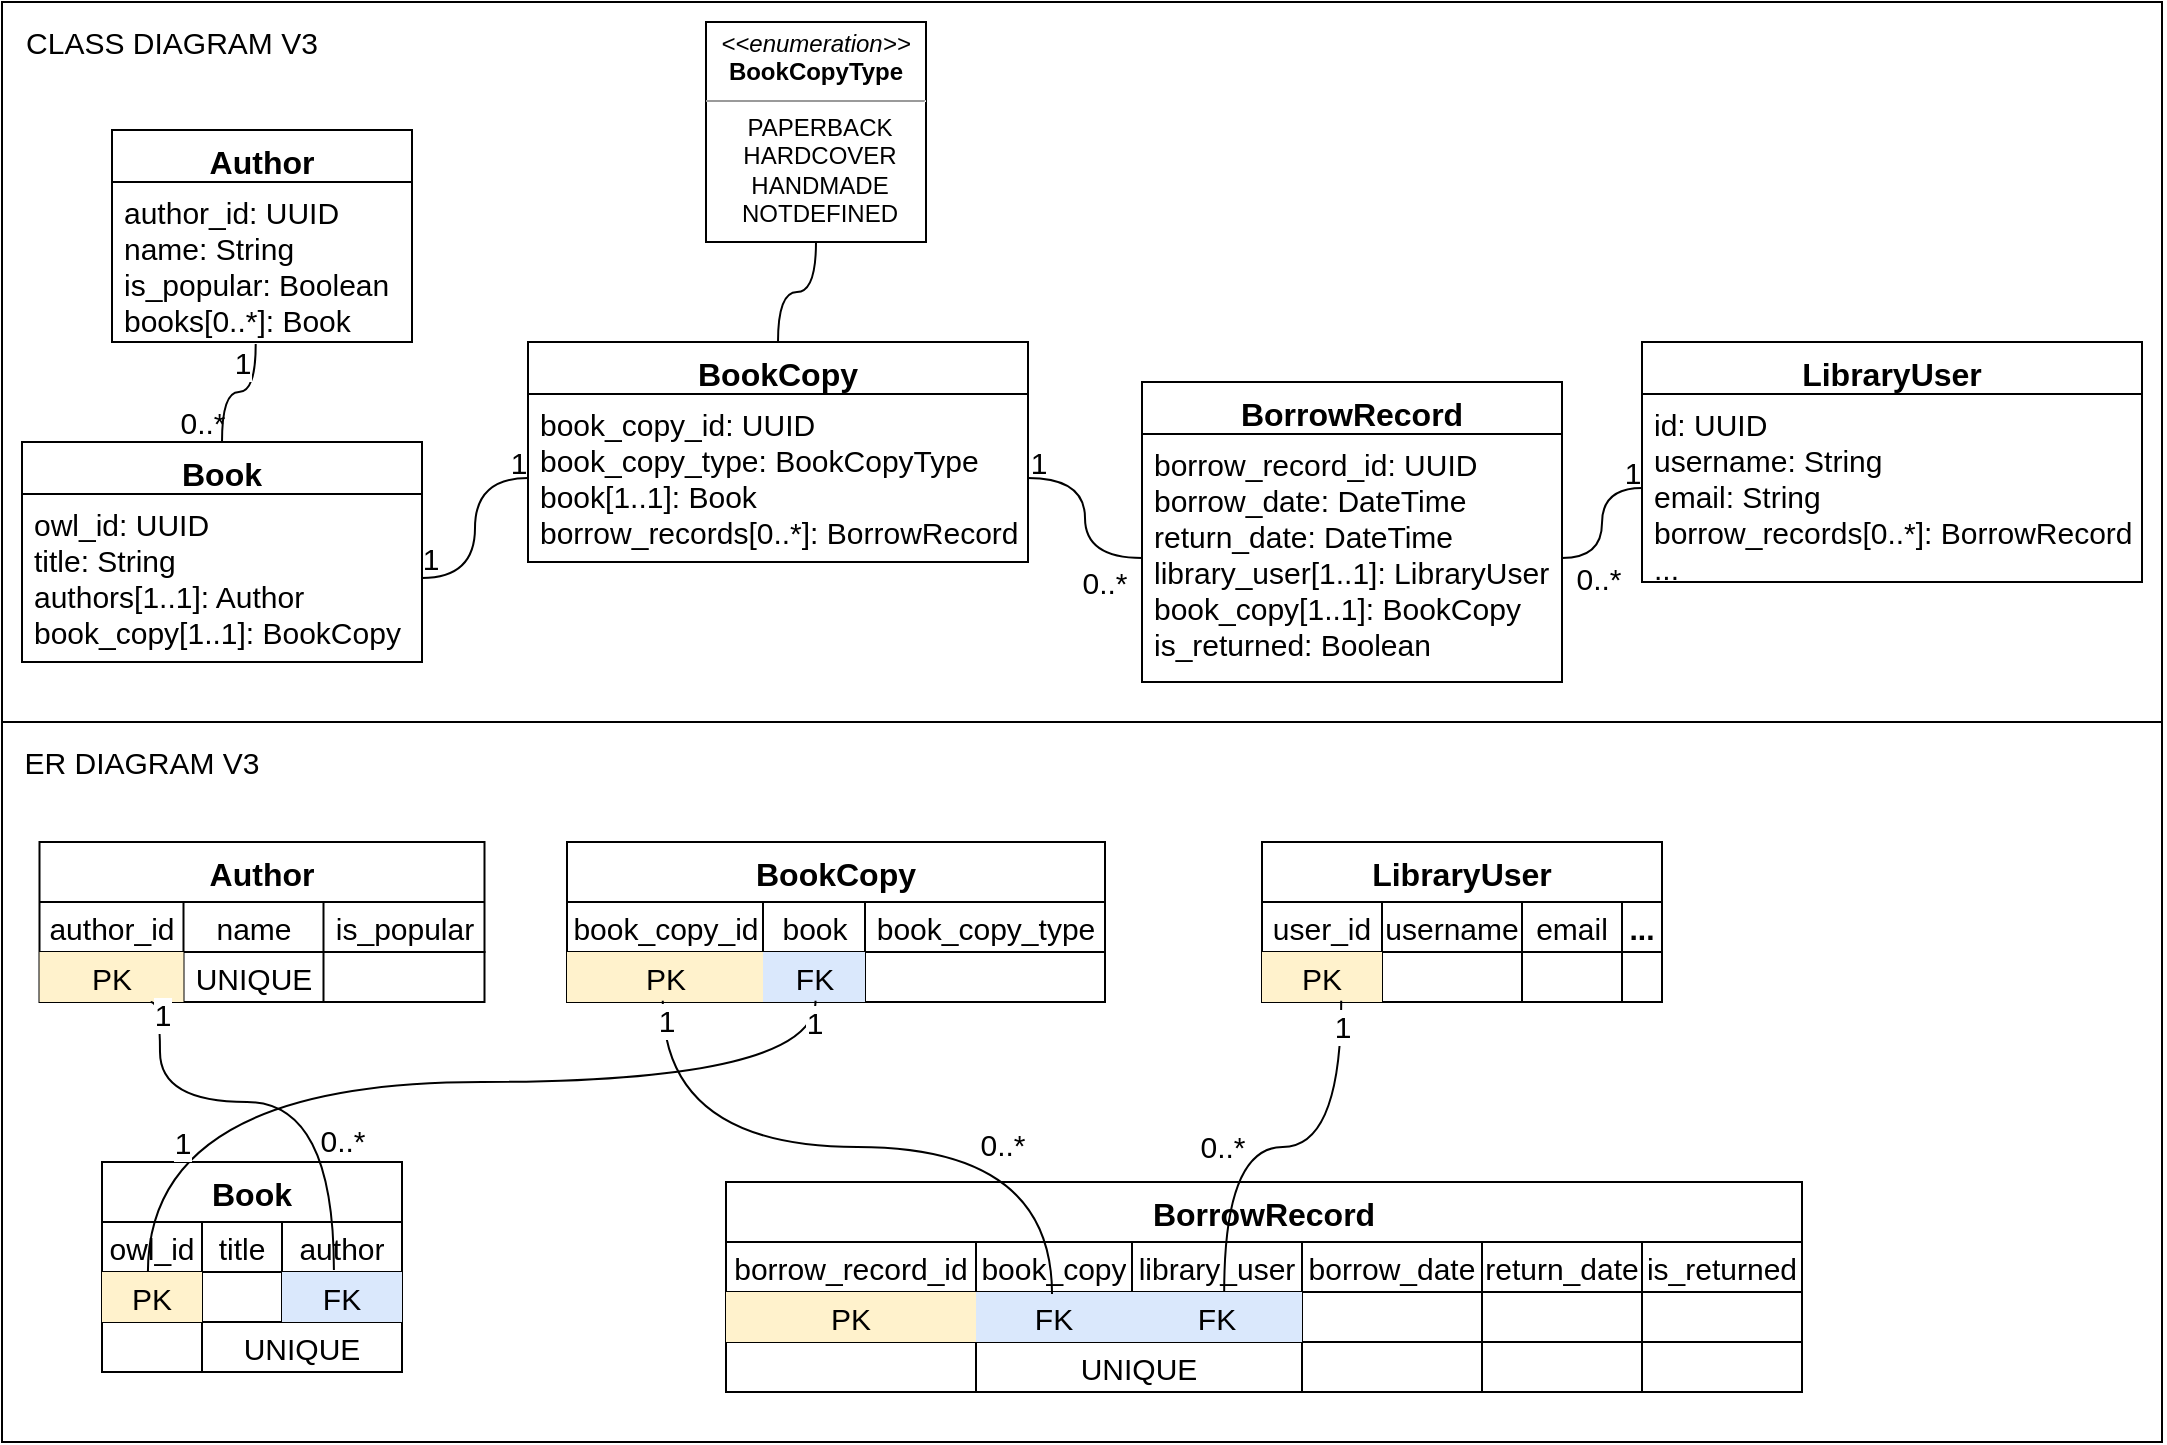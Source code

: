 <mxfile version="20.8.5" type="device"><diagram id="zBIR7R4qxC9TFQk_XNGo" name="Page-1"><mxGraphModel dx="880" dy="544" grid="1" gridSize="10" guides="1" tooltips="1" connect="1" arrows="1" fold="1" page="1" pageScale="1" pageWidth="827" pageHeight="1169" background="none" math="0" shadow="0"><root><mxCell id="0"/><mxCell id="1" parent="0"/><mxCell id="doiPU5CwBhZXD-44V-gz-80" value="" style="rounded=0;whiteSpace=wrap;html=1;fontSize=15;fillColor=default;" parent="1" vertex="1"><mxGeometry width="1080" height="720" as="geometry"/></mxCell><mxCell id="doiPU5CwBhZXD-44V-gz-1" value="Book" style="swimlane;fontStyle=1;align=center;verticalAlign=top;childLayout=stackLayout;horizontal=1;startSize=26;horizontalStack=0;resizeParent=1;resizeParentMax=0;resizeLast=0;collapsible=1;marginBottom=0;fontSize=16;" parent="1" vertex="1"><mxGeometry x="10" y="220" width="200" height="110" as="geometry"/></mxCell><mxCell id="doiPU5CwBhZXD-44V-gz-2" value="owl_id: UUID&#10;title: String&#10;authors[1..1]: Author&#10;book_copy[1..1]: BookCopy" style="text;strokeColor=none;fillColor=none;align=left;verticalAlign=top;spacingLeft=4;spacingRight=4;overflow=hidden;rotatable=0;points=[[0,0.5],[1,0.5]];portConstraint=eastwest;fontSize=15;" parent="doiPU5CwBhZXD-44V-gz-1" vertex="1"><mxGeometry y="26" width="200" height="84" as="geometry"/></mxCell><mxCell id="doiPU5CwBhZXD-44V-gz-10" value="&lt;p style=&quot;margin: 4px 0px 0px;&quot;&gt;&lt;i&gt;&amp;lt;&amp;lt;enumeration&amp;gt;&amp;gt;&lt;/i&gt;&lt;br&gt;&lt;b&gt;BookCopyType&lt;/b&gt;&lt;/p&gt;&lt;hr size=&quot;1&quot;&gt;&lt;p style=&quot;margin:0px;margin-left:4px;&quot;&gt;PAPERBACK&lt;/p&gt;&lt;p style=&quot;margin:0px;margin-left:4px;&quot;&gt;HARDCOVER&lt;/p&gt;&lt;p style=&quot;margin:0px;margin-left:4px;&quot;&gt;HANDMADE&lt;/p&gt;&lt;p style=&quot;margin:0px;margin-left:4px;&quot;&gt;NOTDEFINED&lt;/p&gt;" style="verticalAlign=top;align=center;overflow=fill;fontSize=12;fontFamily=Helvetica;html=1;" parent="1" vertex="1"><mxGeometry x="352" y="10" width="110" height="110" as="geometry"/></mxCell><mxCell id="doiPU5CwBhZXD-44V-gz-15" value="BookCopy" style="swimlane;fontStyle=1;align=center;verticalAlign=top;childLayout=stackLayout;horizontal=1;startSize=26;horizontalStack=0;resizeParent=1;resizeParentMax=0;resizeLast=0;collapsible=1;marginBottom=0;fontSize=16;" parent="1" vertex="1"><mxGeometry x="263" y="170" width="250" height="110" as="geometry"/></mxCell><mxCell id="doiPU5CwBhZXD-44V-gz-16" value="book_copy_id: UUID&#10;book_copy_type: BookCopyType&#10;book[1..1]: Book&#10;borrow_records[0..*]: BorrowRecord" style="text;strokeColor=none;fillColor=none;align=left;verticalAlign=top;spacingLeft=4;spacingRight=4;overflow=hidden;rotatable=0;points=[[0,0.5],[1,0.5]];portConstraint=eastwest;fontSize=15;" parent="doiPU5CwBhZXD-44V-gz-15" vertex="1"><mxGeometry y="26" width="250" height="84" as="geometry"/></mxCell><mxCell id="doiPU5CwBhZXD-44V-gz-19" value="LibraryUser" style="swimlane;fontStyle=1;align=center;verticalAlign=top;childLayout=stackLayout;horizontal=1;startSize=26;horizontalStack=0;resizeParent=1;resizeParentMax=0;resizeLast=0;collapsible=1;marginBottom=0;fontSize=16;" parent="1" vertex="1"><mxGeometry x="820" y="170" width="250" height="120" as="geometry"/></mxCell><mxCell id="doiPU5CwBhZXD-44V-gz-20" value="id: UUID&#10;username: String&#10;email: String&#10;borrow_records[0..*]: BorrowRecord&#10;..." style="text;strokeColor=none;fillColor=none;align=left;verticalAlign=top;spacingLeft=4;spacingRight=4;overflow=hidden;rotatable=0;points=[[0,0.5],[1,0.5]];portConstraint=eastwest;fontSize=15;" parent="doiPU5CwBhZXD-44V-gz-19" vertex="1"><mxGeometry y="26" width="250" height="94" as="geometry"/></mxCell><mxCell id="doiPU5CwBhZXD-44V-gz-23" value="" style="endArrow=none;html=1;rounded=0;fontSize=12;startSize=8;endSize=8;curved=1;entryX=1;entryY=0.5;entryDx=0;entryDy=0;edgeStyle=orthogonalEdgeStyle;" parent="1" source="doiPU5CwBhZXD-44V-gz-16" target="doiPU5CwBhZXD-44V-gz-2" edge="1"><mxGeometry width="50" height="50" relative="1" as="geometry"><mxPoint x="260" y="238" as="sourcePoint"/><mxPoint x="450" y="220" as="targetPoint"/></mxGeometry></mxCell><mxCell id="YhC24HIW370PCXk05Xtl-50" value="1" style="edgeLabel;html=1;align=center;verticalAlign=middle;resizable=0;points=[];fontSize=15;labelBackgroundColor=none;" parent="doiPU5CwBhZXD-44V-gz-23" vertex="1" connectable="0"><mxGeometry x="0.933" relative="1" as="geometry"><mxPoint y="-10" as="offset"/></mxGeometry></mxCell><mxCell id="YhC24HIW370PCXk05Xtl-51" value="1" style="edgeLabel;html=1;align=center;verticalAlign=middle;resizable=0;points=[];fontSize=15;labelBackgroundColor=none;" parent="doiPU5CwBhZXD-44V-gz-23" vertex="1" connectable="0"><mxGeometry x="-0.906" relative="1" as="geometry"><mxPoint y="-8" as="offset"/></mxGeometry></mxCell><mxCell id="doiPU5CwBhZXD-44V-gz-36" value="Book" style="shape=table;startSize=30;container=1;collapsible=0;childLayout=tableLayout;fontStyle=1;align=center;fontSize=16;" parent="1" vertex="1"><mxGeometry x="50" y="580" width="150" height="105" as="geometry"/></mxCell><mxCell id="doiPU5CwBhZXD-44V-gz-37" value="" style="shape=tableRow;horizontal=0;startSize=0;swimlaneHead=0;swimlaneBody=0;top=0;left=0;bottom=0;right=0;collapsible=0;dropTarget=0;fillColor=none;points=[[0,0.5],[1,0.5]];portConstraint=eastwest;fontSize=16;" parent="doiPU5CwBhZXD-44V-gz-36" vertex="1"><mxGeometry y="30" width="150" height="25" as="geometry"/></mxCell><mxCell id="doiPU5CwBhZXD-44V-gz-38" value="owl_id" style="shape=partialRectangle;html=1;whiteSpace=wrap;connectable=0;fillColor=none;top=0;left=0;bottom=0;right=0;overflow=hidden;fontSize=15;" parent="doiPU5CwBhZXD-44V-gz-37" vertex="1"><mxGeometry width="50" height="25" as="geometry"><mxRectangle width="50" height="25" as="alternateBounds"/></mxGeometry></mxCell><mxCell id="doiPU5CwBhZXD-44V-gz-39" value="title" style="shape=partialRectangle;html=1;whiteSpace=wrap;connectable=0;fillColor=none;top=0;left=0;bottom=0;right=0;overflow=hidden;fontSize=15;" parent="doiPU5CwBhZXD-44V-gz-37" vertex="1"><mxGeometry x="50" width="40" height="25" as="geometry"><mxRectangle width="40" height="25" as="alternateBounds"/></mxGeometry></mxCell><mxCell id="doiPU5CwBhZXD-44V-gz-40" value="author" style="shape=partialRectangle;html=1;whiteSpace=wrap;connectable=0;fillColor=none;top=0;left=0;bottom=0;right=0;overflow=hidden;fontSize=15;" parent="doiPU5CwBhZXD-44V-gz-37" vertex="1"><mxGeometry x="90" width="60" height="25" as="geometry"><mxRectangle width="60" height="25" as="alternateBounds"/></mxGeometry></mxCell><mxCell id="doiPU5CwBhZXD-44V-gz-41" value="" style="shape=tableRow;horizontal=0;startSize=0;swimlaneHead=0;swimlaneBody=0;top=0;left=0;bottom=0;right=0;collapsible=0;dropTarget=0;fillColor=none;points=[[0,0.5],[1,0.5]];portConstraint=eastwest;fontSize=16;" parent="doiPU5CwBhZXD-44V-gz-36" vertex="1"><mxGeometry y="55" width="150" height="25" as="geometry"/></mxCell><mxCell id="doiPU5CwBhZXD-44V-gz-42" value="PK" style="shape=partialRectangle;html=1;whiteSpace=wrap;connectable=0;fillColor=#fff2cc;top=0;left=0;bottom=0;right=0;overflow=hidden;fontSize=15;strokeColor=#d6b656;" parent="doiPU5CwBhZXD-44V-gz-41" vertex="1"><mxGeometry width="50" height="25" as="geometry"><mxRectangle width="50" height="25" as="alternateBounds"/></mxGeometry></mxCell><mxCell id="doiPU5CwBhZXD-44V-gz-43" value="" style="shape=partialRectangle;html=1;whiteSpace=wrap;connectable=0;fillColor=none;top=0;left=0;bottom=0;right=0;overflow=hidden;fontSize=15;" parent="doiPU5CwBhZXD-44V-gz-41" vertex="1"><mxGeometry x="50" width="40" height="25" as="geometry"><mxRectangle width="40" height="25" as="alternateBounds"/></mxGeometry></mxCell><mxCell id="doiPU5CwBhZXD-44V-gz-44" value="FK" style="shape=partialRectangle;html=1;whiteSpace=wrap;connectable=0;fillColor=#dae8fc;top=0;left=0;bottom=0;right=0;overflow=hidden;fontSize=15;strokeColor=#6c8ebf;" parent="doiPU5CwBhZXD-44V-gz-41" vertex="1"><mxGeometry x="90" width="60" height="25" as="geometry"><mxRectangle width="60" height="25" as="alternateBounds"/></mxGeometry></mxCell><mxCell id="YhC24HIW370PCXk05Xtl-16" style="shape=tableRow;horizontal=0;startSize=0;swimlaneHead=0;swimlaneBody=0;top=0;left=0;bottom=0;right=0;collapsible=0;dropTarget=0;fillColor=none;points=[[0,0.5],[1,0.5]];portConstraint=eastwest;fontSize=16;" parent="doiPU5CwBhZXD-44V-gz-36" vertex="1"><mxGeometry y="80" width="150" height="25" as="geometry"/></mxCell><mxCell id="YhC24HIW370PCXk05Xtl-17" style="shape=partialRectangle;html=1;whiteSpace=wrap;connectable=0;fillColor=none;top=0;left=0;bottom=0;right=0;overflow=hidden;fontSize=15;strokeColor=default;" parent="YhC24HIW370PCXk05Xtl-16" vertex="1"><mxGeometry width="50" height="25" as="geometry"><mxRectangle width="50" height="25" as="alternateBounds"/></mxGeometry></mxCell><mxCell id="YhC24HIW370PCXk05Xtl-18" value="UNIQUE" style="shape=partialRectangle;html=1;whiteSpace=wrap;connectable=0;fillColor=none;top=0;left=0;bottom=0;right=0;overflow=hidden;fontSize=15;rowspan=1;colspan=2;" parent="YhC24HIW370PCXk05Xtl-16" vertex="1"><mxGeometry x="50" width="100" height="25" as="geometry"><mxRectangle width="40" height="25" as="alternateBounds"/></mxGeometry></mxCell><mxCell id="YhC24HIW370PCXk05Xtl-19" style="shape=partialRectangle;html=1;whiteSpace=wrap;connectable=0;fillColor=none;top=0;left=0;bottom=0;right=0;overflow=hidden;fontSize=15;strokeColor=#6c8ebf;" parent="YhC24HIW370PCXk05Xtl-16" vertex="1" visible="0"><mxGeometry x="90" width="60" height="25" as="geometry"><mxRectangle width="60" height="25" as="alternateBounds"/></mxGeometry></mxCell><mxCell id="doiPU5CwBhZXD-44V-gz-51" value="BookCopy" style="shape=table;startSize=30;container=1;collapsible=0;childLayout=tableLayout;fontStyle=1;align=center;fontSize=16;" parent="1" vertex="1"><mxGeometry x="282.5" y="420" width="269" height="80" as="geometry"/></mxCell><mxCell id="doiPU5CwBhZXD-44V-gz-52" value="" style="shape=tableRow;horizontal=0;startSize=0;swimlaneHead=0;swimlaneBody=0;top=0;left=0;bottom=0;right=0;collapsible=0;dropTarget=0;fillColor=none;points=[[0,0.5],[1,0.5]];portConstraint=eastwest;fontSize=16;" parent="doiPU5CwBhZXD-44V-gz-51" vertex="1"><mxGeometry y="30" width="269" height="25" as="geometry"/></mxCell><mxCell id="doiPU5CwBhZXD-44V-gz-53" value="book_copy_id" style="shape=partialRectangle;html=1;whiteSpace=wrap;connectable=0;fillColor=none;top=0;left=0;bottom=0;right=0;overflow=hidden;fontSize=15;" parent="doiPU5CwBhZXD-44V-gz-52" vertex="1"><mxGeometry width="98" height="25" as="geometry"><mxRectangle width="98" height="25" as="alternateBounds"/></mxGeometry></mxCell><mxCell id="doiPU5CwBhZXD-44V-gz-54" value="book" style="shape=partialRectangle;html=1;whiteSpace=wrap;connectable=0;fillColor=none;top=0;left=0;bottom=0;right=0;overflow=hidden;fontSize=15;" parent="doiPU5CwBhZXD-44V-gz-52" vertex="1"><mxGeometry x="98" width="51" height="25" as="geometry"><mxRectangle width="51" height="25" as="alternateBounds"/></mxGeometry></mxCell><mxCell id="YhC24HIW370PCXk05Xtl-21" value="book_copy_type" style="shape=partialRectangle;html=1;whiteSpace=wrap;connectable=0;fillColor=none;top=0;left=0;bottom=0;right=0;overflow=hidden;fontSize=15;" parent="doiPU5CwBhZXD-44V-gz-52" vertex="1"><mxGeometry x="149" width="120" height="25" as="geometry"><mxRectangle width="120" height="25" as="alternateBounds"/></mxGeometry></mxCell><mxCell id="doiPU5CwBhZXD-44V-gz-57" value="" style="shape=tableRow;horizontal=0;startSize=0;swimlaneHead=0;swimlaneBody=0;top=0;left=0;bottom=0;right=0;collapsible=0;dropTarget=0;fillColor=none;points=[[0,0.5],[1,0.5]];portConstraint=eastwest;fontSize=16;" parent="doiPU5CwBhZXD-44V-gz-51" vertex="1"><mxGeometry y="55" width="269" height="25" as="geometry"/></mxCell><mxCell id="doiPU5CwBhZXD-44V-gz-58" value="PK" style="shape=partialRectangle;html=1;whiteSpace=wrap;connectable=0;fillColor=#fff2cc;top=0;left=0;bottom=0;right=0;overflow=hidden;fontSize=15;strokeColor=#d6b656;" parent="doiPU5CwBhZXD-44V-gz-57" vertex="1"><mxGeometry width="98" height="25" as="geometry"><mxRectangle width="98" height="25" as="alternateBounds"/></mxGeometry></mxCell><mxCell id="doiPU5CwBhZXD-44V-gz-59" value="FK" style="shape=partialRectangle;html=1;whiteSpace=wrap;connectable=0;fillColor=#dae8fc;top=0;left=0;bottom=0;right=0;overflow=hidden;fontSize=15;strokeColor=#6c8ebf;" parent="doiPU5CwBhZXD-44V-gz-57" vertex="1"><mxGeometry x="98" width="51" height="25" as="geometry"><mxRectangle width="51" height="25" as="alternateBounds"/></mxGeometry></mxCell><mxCell id="YhC24HIW370PCXk05Xtl-22" style="shape=partialRectangle;html=1;whiteSpace=wrap;connectable=0;fillColor=none;top=0;left=0;bottom=0;right=0;overflow=hidden;fontSize=15;strokeColor=default;" parent="doiPU5CwBhZXD-44V-gz-57" vertex="1"><mxGeometry x="149" width="120" height="25" as="geometry"><mxRectangle width="120" height="25" as="alternateBounds"/></mxGeometry></mxCell><mxCell id="doiPU5CwBhZXD-44V-gz-62" value="LibraryUser" style="shape=table;startSize=30;container=1;collapsible=0;childLayout=tableLayout;fontStyle=1;align=center;fontSize=16;" parent="1" vertex="1"><mxGeometry x="630" y="420" width="200" height="80" as="geometry"/></mxCell><mxCell id="doiPU5CwBhZXD-44V-gz-63" value="" style="shape=tableRow;horizontal=0;startSize=0;swimlaneHead=0;swimlaneBody=0;top=0;left=0;bottom=0;right=0;collapsible=0;dropTarget=0;fillColor=none;points=[[0,0.5],[1,0.5]];portConstraint=eastwest;fontSize=16;" parent="doiPU5CwBhZXD-44V-gz-62" vertex="1"><mxGeometry y="30" width="200" height="25" as="geometry"/></mxCell><mxCell id="doiPU5CwBhZXD-44V-gz-64" value="user_id" style="shape=partialRectangle;html=1;whiteSpace=wrap;connectable=0;fillColor=none;top=0;left=0;bottom=0;right=0;overflow=hidden;fontSize=15;" parent="doiPU5CwBhZXD-44V-gz-63" vertex="1"><mxGeometry width="60" height="25" as="geometry"><mxRectangle width="60" height="25" as="alternateBounds"/></mxGeometry></mxCell><mxCell id="_ieGZiknoM1sbMt-6qsT-1" value="username" style="shape=partialRectangle;html=1;whiteSpace=wrap;connectable=0;fillColor=none;top=0;left=0;bottom=0;right=0;overflow=hidden;fontSize=15;" parent="doiPU5CwBhZXD-44V-gz-63" vertex="1"><mxGeometry x="60" width="70" height="25" as="geometry"><mxRectangle width="70" height="25" as="alternateBounds"/></mxGeometry></mxCell><mxCell id="doiPU5CwBhZXD-44V-gz-65" value="email" style="shape=partialRectangle;html=1;whiteSpace=wrap;connectable=0;fillColor=none;top=0;left=0;bottom=0;right=0;overflow=hidden;fontSize=15;" parent="doiPU5CwBhZXD-44V-gz-63" vertex="1"><mxGeometry x="130" width="50" height="25" as="geometry"><mxRectangle width="50" height="25" as="alternateBounds"/></mxGeometry></mxCell><mxCell id="skXj7UQCFYtq0RapSPWs-1" value="&lt;b&gt;...&lt;/b&gt;" style="shape=partialRectangle;html=1;whiteSpace=wrap;connectable=0;fillColor=none;top=0;left=0;bottom=0;right=0;overflow=hidden;fontSize=15;" parent="doiPU5CwBhZXD-44V-gz-63" vertex="1"><mxGeometry x="180" width="20" height="25" as="geometry"><mxRectangle width="20" height="25" as="alternateBounds"/></mxGeometry></mxCell><mxCell id="doiPU5CwBhZXD-44V-gz-68" value="" style="shape=tableRow;horizontal=0;startSize=0;swimlaneHead=0;swimlaneBody=0;top=0;left=0;bottom=0;right=0;collapsible=0;dropTarget=0;fillColor=none;points=[[0,0.5],[1,0.5]];portConstraint=eastwest;fontSize=16;" parent="doiPU5CwBhZXD-44V-gz-62" vertex="1"><mxGeometry y="55" width="200" height="25" as="geometry"/></mxCell><mxCell id="doiPU5CwBhZXD-44V-gz-69" value="PK" style="shape=partialRectangle;html=1;whiteSpace=wrap;connectable=0;fillColor=#fff2cc;top=0;left=0;bottom=0;right=0;overflow=hidden;fontSize=15;strokeColor=#d6b656;" parent="doiPU5CwBhZXD-44V-gz-68" vertex="1"><mxGeometry width="60" height="25" as="geometry"><mxRectangle width="60" height="25" as="alternateBounds"/></mxGeometry></mxCell><mxCell id="_ieGZiknoM1sbMt-6qsT-2" value="" style="shape=partialRectangle;html=1;whiteSpace=wrap;connectable=0;fillColor=none;top=0;left=0;bottom=0;right=0;overflow=hidden;fontSize=15;" parent="doiPU5CwBhZXD-44V-gz-68" vertex="1"><mxGeometry x="60" width="70" height="25" as="geometry"><mxRectangle width="70" height="25" as="alternateBounds"/></mxGeometry></mxCell><mxCell id="doiPU5CwBhZXD-44V-gz-70" value="" style="shape=partialRectangle;html=1;whiteSpace=wrap;connectable=0;fillColor=none;top=0;left=0;bottom=0;right=0;overflow=hidden;fontSize=15;" parent="doiPU5CwBhZXD-44V-gz-68" vertex="1"><mxGeometry x="130" width="50" height="25" as="geometry"><mxRectangle width="50" height="25" as="alternateBounds"/></mxGeometry></mxCell><mxCell id="skXj7UQCFYtq0RapSPWs-2" style="shape=partialRectangle;html=1;whiteSpace=wrap;connectable=0;fillColor=none;top=0;left=0;bottom=0;right=0;overflow=hidden;fontSize=15;" parent="doiPU5CwBhZXD-44V-gz-68" vertex="1"><mxGeometry x="180" width="20" height="25" as="geometry"><mxRectangle width="20" height="25" as="alternateBounds"/></mxGeometry></mxCell><mxCell id="doiPU5CwBhZXD-44V-gz-81" value="CLASS DIAGRAM V3" style="text;html=1;strokeColor=none;fillColor=none;align=center;verticalAlign=middle;whiteSpace=wrap;rounded=0;fontSize=15;" parent="1" vertex="1"><mxGeometry width="170" height="40" as="geometry"/></mxCell><mxCell id="doiPU5CwBhZXD-44V-gz-82" value="ER DIAGRAM V3" style="text;html=1;strokeColor=none;fillColor=none;align=center;verticalAlign=middle;whiteSpace=wrap;rounded=0;fontSize=15;" parent="1" vertex="1"><mxGeometry y="360" width="140" height="40" as="geometry"/></mxCell><mxCell id="YhC24HIW370PCXk05Xtl-1" value="Author" style="swimlane;fontStyle=1;align=center;verticalAlign=top;childLayout=stackLayout;horizontal=1;startSize=26;horizontalStack=0;resizeParent=1;resizeParentMax=0;resizeLast=0;collapsible=1;marginBottom=0;fontSize=16;" parent="1" vertex="1"><mxGeometry x="55" y="64" width="150" height="106" as="geometry"/></mxCell><mxCell id="YhC24HIW370PCXk05Xtl-2" value="author_id: UUID&#10;name: String&#10;is_popular: Boolean&#10;books[0..*]: Book" style="text;strokeColor=none;fillColor=none;align=left;verticalAlign=top;spacingLeft=4;spacingRight=4;overflow=hidden;rotatable=0;points=[[0,0.5],[1,0.5]];portConstraint=eastwest;fontSize=15;" parent="YhC24HIW370PCXk05Xtl-1" vertex="1"><mxGeometry y="26" width="150" height="80" as="geometry"/></mxCell><mxCell id="YhC24HIW370PCXk05Xtl-6" value="" style="endArrow=none;html=1;rounded=0;fontSize=15;startSize=8;endSize=8;curved=1;entryX=0.479;entryY=1.012;entryDx=0;entryDy=0;edgeStyle=orthogonalEdgeStyle;exitX=0.5;exitY=0;exitDx=0;exitDy=0;entryPerimeter=0;" parent="1" source="doiPU5CwBhZXD-44V-gz-1" target="YhC24HIW370PCXk05Xtl-2" edge="1"><mxGeometry width="50" height="50" relative="1" as="geometry"><mxPoint x="290" y="200" as="sourcePoint"/><mxPoint x="340" y="150" as="targetPoint"/></mxGeometry></mxCell><mxCell id="YhC24HIW370PCXk05Xtl-48" value="1" style="edgeLabel;html=1;align=center;verticalAlign=middle;resizable=0;points=[];fontSize=15;" parent="YhC24HIW370PCXk05Xtl-6" vertex="1" connectable="0"><mxGeometry x="0.854" relative="1" as="geometry"><mxPoint x="-7" y="4" as="offset"/></mxGeometry></mxCell><mxCell id="YhC24HIW370PCXk05Xtl-49" value="0..*" style="edgeLabel;html=1;align=center;verticalAlign=middle;resizable=0;points=[];fontSize=15;labelBackgroundColor=none;" parent="YhC24HIW370PCXk05Xtl-6" vertex="1" connectable="0"><mxGeometry x="-0.843" relative="1" as="geometry"><mxPoint x="-10" y="-5" as="offset"/></mxGeometry></mxCell><mxCell id="YhC24HIW370PCXk05Xtl-7" value="" style="endArrow=none;html=1;rounded=0;fontSize=15;startSize=8;endSize=8;curved=1;entryX=0.5;entryY=1;entryDx=0;entryDy=0;exitX=0.5;exitY=0;exitDx=0;exitDy=0;edgeStyle=orthogonalEdgeStyle;" parent="1" source="doiPU5CwBhZXD-44V-gz-15" target="doiPU5CwBhZXD-44V-gz-10" edge="1"><mxGeometry width="50" height="50" relative="1" as="geometry"><mxPoint x="540" y="150" as="sourcePoint"/><mxPoint x="590" y="100" as="targetPoint"/></mxGeometry></mxCell><mxCell id="YhC24HIW370PCXk05Xtl-9" value="Author" style="shape=table;startSize=30;container=1;collapsible=0;childLayout=tableLayout;fontStyle=1;align=center;fontSize=16;" parent="1" vertex="1"><mxGeometry x="18.75" y="420" width="222.5" height="80" as="geometry"/></mxCell><mxCell id="YhC24HIW370PCXk05Xtl-10" value="" style="shape=tableRow;horizontal=0;startSize=0;swimlaneHead=0;swimlaneBody=0;top=0;left=0;bottom=0;right=0;collapsible=0;dropTarget=0;fillColor=none;points=[[0,0.5],[1,0.5]];portConstraint=eastwest;fontSize=16;" parent="YhC24HIW370PCXk05Xtl-9" vertex="1"><mxGeometry y="30" width="222.5" height="25" as="geometry"/></mxCell><mxCell id="YhC24HIW370PCXk05Xtl-11" value="author_id" style="shape=partialRectangle;html=1;whiteSpace=wrap;connectable=0;fillColor=none;top=0;left=0;bottom=0;right=0;overflow=hidden;fontSize=15;" parent="YhC24HIW370PCXk05Xtl-10" vertex="1"><mxGeometry width="72" height="25" as="geometry"><mxRectangle width="72" height="25" as="alternateBounds"/></mxGeometry></mxCell><mxCell id="_ieGZiknoM1sbMt-6qsT-3" value="name" style="shape=partialRectangle;html=1;whiteSpace=wrap;connectable=0;fillColor=none;top=0;left=0;bottom=0;right=0;overflow=hidden;fontSize=15;" parent="YhC24HIW370PCXk05Xtl-10" vertex="1"><mxGeometry x="72" width="70" height="25" as="geometry"><mxRectangle width="70" height="25" as="alternateBounds"/></mxGeometry></mxCell><mxCell id="YhC24HIW370PCXk05Xtl-12" value="is_popular" style="shape=partialRectangle;html=1;whiteSpace=wrap;connectable=0;fillColor=none;top=0;left=0;bottom=0;right=0;overflow=hidden;fontSize=15;" parent="YhC24HIW370PCXk05Xtl-10" vertex="1"><mxGeometry x="142" width="81" height="25" as="geometry"><mxRectangle width="81" height="25" as="alternateBounds"/></mxGeometry></mxCell><mxCell id="YhC24HIW370PCXk05Xtl-13" value="" style="shape=tableRow;horizontal=0;startSize=0;swimlaneHead=0;swimlaneBody=0;top=0;left=0;bottom=0;right=0;collapsible=0;dropTarget=0;fillColor=none;points=[[0,0.5],[1,0.5]];portConstraint=eastwest;fontSize=16;" parent="YhC24HIW370PCXk05Xtl-9" vertex="1"><mxGeometry y="55" width="222.5" height="25" as="geometry"/></mxCell><mxCell id="YhC24HIW370PCXk05Xtl-14" value="PK" style="shape=partialRectangle;html=1;whiteSpace=wrap;connectable=0;fillColor=#fff2cc;top=0;left=0;bottom=0;right=0;overflow=hidden;fontSize=15;strokeColor=#d6b656;" parent="YhC24HIW370PCXk05Xtl-13" vertex="1"><mxGeometry width="72" height="25" as="geometry"><mxRectangle width="72" height="25" as="alternateBounds"/></mxGeometry></mxCell><mxCell id="_ieGZiknoM1sbMt-6qsT-4" value="UNIQUE" style="shape=partialRectangle;html=1;whiteSpace=wrap;connectable=0;fillColor=none;top=0;left=0;bottom=0;right=0;overflow=hidden;fontSize=15;" parent="YhC24HIW370PCXk05Xtl-13" vertex="1"><mxGeometry x="72" width="70" height="25" as="geometry"><mxRectangle width="70" height="25" as="alternateBounds"/></mxGeometry></mxCell><mxCell id="YhC24HIW370PCXk05Xtl-15" value="" style="shape=partialRectangle;html=1;whiteSpace=wrap;connectable=0;fillColor=none;top=0;left=0;bottom=0;right=0;overflow=hidden;fontSize=15;" parent="YhC24HIW370PCXk05Xtl-13" vertex="1"><mxGeometry x="142" width="81" height="25" as="geometry"><mxRectangle width="81" height="25" as="alternateBounds"/></mxGeometry></mxCell><mxCell id="YhC24HIW370PCXk05Xtl-25" value="BorrowRecord" style="shape=table;startSize=30;container=1;collapsible=0;childLayout=tableLayout;fontStyle=1;align=center;fontSize=16;" parent="1" vertex="1"><mxGeometry x="362" y="590" width="538" height="105" as="geometry"/></mxCell><mxCell id="YhC24HIW370PCXk05Xtl-26" value="" style="shape=tableRow;horizontal=0;startSize=0;swimlaneHead=0;swimlaneBody=0;top=0;left=0;bottom=0;right=0;collapsible=0;dropTarget=0;fillColor=none;points=[[0,0.5],[1,0.5]];portConstraint=eastwest;fontSize=16;" parent="YhC24HIW370PCXk05Xtl-25" vertex="1"><mxGeometry y="30" width="538" height="25" as="geometry"/></mxCell><mxCell id="YhC24HIW370PCXk05Xtl-27" value="borrow_record_id" style="shape=partialRectangle;html=1;whiteSpace=wrap;connectable=0;fillColor=none;top=0;left=0;bottom=0;right=0;overflow=hidden;fontSize=15;" parent="YhC24HIW370PCXk05Xtl-26" vertex="1"><mxGeometry width="125" height="25" as="geometry"><mxRectangle width="125" height="25" as="alternateBounds"/></mxGeometry></mxCell><mxCell id="YhC24HIW370PCXk05Xtl-28" value="book_copy" style="shape=partialRectangle;html=1;whiteSpace=wrap;connectable=0;fillColor=none;top=0;left=0;bottom=0;right=0;overflow=hidden;fontSize=15;" parent="YhC24HIW370PCXk05Xtl-26" vertex="1"><mxGeometry x="125" width="78" height="25" as="geometry"><mxRectangle width="78" height="25" as="alternateBounds"/></mxGeometry></mxCell><mxCell id="YhC24HIW370PCXk05Xtl-32" value="library_user" style="shape=partialRectangle;html=1;whiteSpace=wrap;connectable=0;fillColor=none;top=0;left=0;bottom=0;right=0;overflow=hidden;fontSize=15;" parent="YhC24HIW370PCXk05Xtl-26" vertex="1"><mxGeometry x="203" width="85" height="25" as="geometry"><mxRectangle width="85" height="25" as="alternateBounds"/></mxGeometry></mxCell><mxCell id="YhC24HIW370PCXk05Xtl-34" value="borrow_date" style="shape=partialRectangle;html=1;whiteSpace=wrap;connectable=0;fillColor=none;top=0;left=0;bottom=0;right=0;overflow=hidden;fontSize=15;" parent="YhC24HIW370PCXk05Xtl-26" vertex="1"><mxGeometry x="288" width="90" height="25" as="geometry"><mxRectangle width="90" height="25" as="alternateBounds"/></mxGeometry></mxCell><mxCell id="YhC24HIW370PCXk05Xtl-36" value="return_date" style="shape=partialRectangle;html=1;whiteSpace=wrap;connectable=0;fillColor=none;top=0;left=0;bottom=0;right=0;overflow=hidden;fontSize=15;" parent="YhC24HIW370PCXk05Xtl-26" vertex="1"><mxGeometry x="378" width="80" height="25" as="geometry"><mxRectangle width="80" height="25" as="alternateBounds"/></mxGeometry></mxCell><mxCell id="W-uBusWBo22fQPgdur2C-1" value="is_returned" style="shape=partialRectangle;html=1;whiteSpace=wrap;connectable=0;fillColor=none;top=0;left=0;bottom=0;right=0;overflow=hidden;fontSize=15;" parent="YhC24HIW370PCXk05Xtl-26" vertex="1"><mxGeometry x="458" width="80" height="25" as="geometry"><mxRectangle width="80" height="25" as="alternateBounds"/></mxGeometry></mxCell><mxCell id="YhC24HIW370PCXk05Xtl-29" value="" style="shape=tableRow;horizontal=0;startSize=0;swimlaneHead=0;swimlaneBody=0;top=0;left=0;bottom=0;right=0;collapsible=0;dropTarget=0;fillColor=none;points=[[0,0.5],[1,0.5]];portConstraint=eastwest;fontSize=16;" parent="YhC24HIW370PCXk05Xtl-25" vertex="1"><mxGeometry y="55" width="538" height="25" as="geometry"/></mxCell><mxCell id="YhC24HIW370PCXk05Xtl-30" value="PK" style="shape=partialRectangle;html=1;whiteSpace=wrap;connectable=0;fillColor=#fff2cc;top=0;left=0;bottom=0;right=0;overflow=hidden;fontSize=15;strokeColor=#d6b656;" parent="YhC24HIW370PCXk05Xtl-29" vertex="1"><mxGeometry width="125" height="25" as="geometry"><mxRectangle width="125" height="25" as="alternateBounds"/></mxGeometry></mxCell><mxCell id="YhC24HIW370PCXk05Xtl-31" value="FK" style="shape=partialRectangle;html=1;whiteSpace=wrap;connectable=0;fillColor=#dae8fc;top=0;left=0;bottom=0;right=0;overflow=hidden;fontSize=15;strokeColor=#6c8ebf;" parent="YhC24HIW370PCXk05Xtl-29" vertex="1"><mxGeometry x="125" width="78" height="25" as="geometry"><mxRectangle width="78" height="25" as="alternateBounds"/></mxGeometry></mxCell><mxCell id="YhC24HIW370PCXk05Xtl-33" value="FK" style="shape=partialRectangle;html=1;whiteSpace=wrap;connectable=0;fillColor=#dae8fc;top=0;left=0;bottom=0;right=0;overflow=hidden;fontSize=15;strokeColor=#6c8ebf;" parent="YhC24HIW370PCXk05Xtl-29" vertex="1"><mxGeometry x="203" width="85" height="25" as="geometry"><mxRectangle width="85" height="25" as="alternateBounds"/></mxGeometry></mxCell><mxCell id="YhC24HIW370PCXk05Xtl-35" style="shape=partialRectangle;html=1;whiteSpace=wrap;connectable=0;fillColor=none;top=0;left=0;bottom=0;right=0;overflow=hidden;fontSize=15;strokeColor=default;" parent="YhC24HIW370PCXk05Xtl-29" vertex="1"><mxGeometry x="288" width="90" height="25" as="geometry"><mxRectangle width="90" height="25" as="alternateBounds"/></mxGeometry></mxCell><mxCell id="YhC24HIW370PCXk05Xtl-37" style="shape=partialRectangle;html=1;whiteSpace=wrap;connectable=0;fillColor=none;top=0;left=0;bottom=0;right=0;overflow=hidden;fontSize=15;strokeColor=default;" parent="YhC24HIW370PCXk05Xtl-29" vertex="1"><mxGeometry x="378" width="80" height="25" as="geometry"><mxRectangle width="80" height="25" as="alternateBounds"/></mxGeometry></mxCell><mxCell id="W-uBusWBo22fQPgdur2C-2" style="shape=partialRectangle;html=1;whiteSpace=wrap;connectable=0;fillColor=none;top=0;left=0;bottom=0;right=0;overflow=hidden;fontSize=15;strokeColor=default;" parent="YhC24HIW370PCXk05Xtl-29" vertex="1"><mxGeometry x="458" width="80" height="25" as="geometry"><mxRectangle width="80" height="25" as="alternateBounds"/></mxGeometry></mxCell><mxCell id="YhC24HIW370PCXk05Xtl-38" style="shape=tableRow;horizontal=0;startSize=0;swimlaneHead=0;swimlaneBody=0;top=0;left=0;bottom=0;right=0;collapsible=0;dropTarget=0;fillColor=none;points=[[0,0.5],[1,0.5]];portConstraint=eastwest;fontSize=16;" parent="YhC24HIW370PCXk05Xtl-25" vertex="1"><mxGeometry y="80" width="538" height="25" as="geometry"/></mxCell><mxCell id="YhC24HIW370PCXk05Xtl-39" style="shape=partialRectangle;html=1;whiteSpace=wrap;connectable=0;fillColor=none;top=0;left=0;bottom=0;right=0;overflow=hidden;fontSize=15;strokeColor=default;" parent="YhC24HIW370PCXk05Xtl-38" vertex="1"><mxGeometry width="125" height="25" as="geometry"><mxRectangle width="125" height="25" as="alternateBounds"/></mxGeometry></mxCell><mxCell id="YhC24HIW370PCXk05Xtl-40" value="UNIQUE" style="shape=partialRectangle;html=1;whiteSpace=wrap;connectable=0;fillColor=none;top=0;left=0;bottom=0;right=0;overflow=hidden;fontSize=15;strokeColor=default;rowspan=1;colspan=2;" parent="YhC24HIW370PCXk05Xtl-38" vertex="1"><mxGeometry x="125" width="163" height="25" as="geometry"><mxRectangle width="78" height="25" as="alternateBounds"/></mxGeometry></mxCell><mxCell id="YhC24HIW370PCXk05Xtl-41" style="shape=partialRectangle;html=1;whiteSpace=wrap;connectable=0;fillColor=none;top=0;left=0;bottom=0;right=0;overflow=hidden;fontSize=15;strokeColor=default;" parent="YhC24HIW370PCXk05Xtl-38" vertex="1" visible="0"><mxGeometry x="203" width="85" height="25" as="geometry"><mxRectangle width="85" height="25" as="alternateBounds"/></mxGeometry></mxCell><mxCell id="YhC24HIW370PCXk05Xtl-42" style="shape=partialRectangle;html=1;whiteSpace=wrap;connectable=0;fillColor=none;top=0;left=0;bottom=0;right=0;overflow=hidden;fontSize=15;strokeColor=default;" parent="YhC24HIW370PCXk05Xtl-38" vertex="1"><mxGeometry x="288" width="90" height="25" as="geometry"><mxRectangle width="90" height="25" as="alternateBounds"/></mxGeometry></mxCell><mxCell id="YhC24HIW370PCXk05Xtl-43" style="shape=partialRectangle;html=1;whiteSpace=wrap;connectable=0;fillColor=none;top=0;left=0;bottom=0;right=0;overflow=hidden;fontSize=15;strokeColor=default;" parent="YhC24HIW370PCXk05Xtl-38" vertex="1"><mxGeometry x="378" width="80" height="25" as="geometry"><mxRectangle width="80" height="25" as="alternateBounds"/></mxGeometry></mxCell><mxCell id="W-uBusWBo22fQPgdur2C-3" style="shape=partialRectangle;html=1;whiteSpace=wrap;connectable=0;fillColor=none;top=0;left=0;bottom=0;right=0;overflow=hidden;fontSize=15;strokeColor=default;" parent="YhC24HIW370PCXk05Xtl-38" vertex="1"><mxGeometry x="458" width="80" height="25" as="geometry"><mxRectangle width="80" height="25" as="alternateBounds"/></mxGeometry></mxCell><mxCell id="YhC24HIW370PCXk05Xtl-44" value="BorrowRecord" style="swimlane;fontStyle=1;align=center;verticalAlign=top;childLayout=stackLayout;horizontal=1;startSize=26;horizontalStack=0;resizeParent=1;resizeParentMax=0;resizeLast=0;collapsible=1;marginBottom=0;fontSize=16;" parent="1" vertex="1"><mxGeometry x="570" y="190" width="210" height="150" as="geometry"/></mxCell><mxCell id="YhC24HIW370PCXk05Xtl-45" value="borrow_record_id: UUID&#10;borrow_date: DateTime&#10;return_date: DateTime&#10;library_user[1..1]: LibraryUser&#10;book_copy[1..1]: BookCopy&#10;is_returned: Boolean" style="text;strokeColor=none;fillColor=none;align=left;verticalAlign=top;spacingLeft=4;spacingRight=4;overflow=hidden;rotatable=0;points=[[0,0.5],[1,0.5]];portConstraint=eastwest;fontSize=15;" parent="YhC24HIW370PCXk05Xtl-44" vertex="1"><mxGeometry y="26" width="210" height="124" as="geometry"/></mxCell><mxCell id="YhC24HIW370PCXk05Xtl-46" value="" style="endArrow=none;html=1;rounded=0;fontSize=15;startSize=8;endSize=8;curved=1;entryX=1;entryY=0.5;entryDx=0;entryDy=0;exitX=0;exitY=0.5;exitDx=0;exitDy=0;edgeStyle=orthogonalEdgeStyle;" parent="1" source="YhC24HIW370PCXk05Xtl-45" target="doiPU5CwBhZXD-44V-gz-16" edge="1"><mxGeometry width="50" height="50" relative="1" as="geometry"><mxPoint x="370" y="440" as="sourcePoint"/><mxPoint x="420" y="390" as="targetPoint"/></mxGeometry></mxCell><mxCell id="YhC24HIW370PCXk05Xtl-52" value="0..*" style="edgeLabel;html=1;align=center;verticalAlign=middle;resizable=0;points=[];fontSize=15;" parent="YhC24HIW370PCXk05Xtl-46" vertex="1" connectable="0"><mxGeometry x="-0.873" y="-1" relative="1" as="geometry"><mxPoint x="-13" y="13" as="offset"/></mxGeometry></mxCell><mxCell id="YhC24HIW370PCXk05Xtl-53" value="1" style="edgeLabel;html=1;align=center;verticalAlign=middle;resizable=0;points=[];fontSize=15;labelBackgroundColor=none;" parent="YhC24HIW370PCXk05Xtl-46" vertex="1" connectable="0"><mxGeometry x="0.894" y="-1" relative="1" as="geometry"><mxPoint y="-7" as="offset"/></mxGeometry></mxCell><mxCell id="YhC24HIW370PCXk05Xtl-47" value="" style="endArrow=none;html=1;rounded=0;fontSize=15;startSize=8;endSize=8;curved=1;entryX=0;entryY=0.5;entryDx=0;entryDy=0;exitX=1;exitY=0.5;exitDx=0;exitDy=0;edgeStyle=orthogonalEdgeStyle;" parent="1" source="YhC24HIW370PCXk05Xtl-45" target="doiPU5CwBhZXD-44V-gz-20" edge="1"><mxGeometry width="50" height="50" relative="1" as="geometry"><mxPoint x="940" y="340" as="sourcePoint"/><mxPoint x="990" y="290" as="targetPoint"/></mxGeometry></mxCell><mxCell id="YhC24HIW370PCXk05Xtl-54" value="0..*" style="edgeLabel;html=1;align=center;verticalAlign=middle;resizable=0;points=[];fontSize=15;" parent="YhC24HIW370PCXk05Xtl-47" vertex="1" connectable="0"><mxGeometry x="-0.867" relative="1" as="geometry"><mxPoint x="13" y="10" as="offset"/></mxGeometry></mxCell><mxCell id="YhC24HIW370PCXk05Xtl-55" value="1" style="edgeLabel;html=1;align=center;verticalAlign=middle;resizable=0;points=[];fontSize=15;labelBackgroundColor=none;" parent="YhC24HIW370PCXk05Xtl-47" vertex="1" connectable="0"><mxGeometry x="0.847" relative="1" as="geometry"><mxPoint y="-8" as="offset"/></mxGeometry></mxCell><mxCell id="YhC24HIW370PCXk05Xtl-58" value="" style="endArrow=none;html=1;rounded=0;fontSize=15;startSize=8;endSize=8;curved=1;entryX=0.25;entryY=1;entryDx=0;entryDy=0;edgeStyle=orthogonalEdgeStyle;exitX=0.773;exitY=-0.04;exitDx=0;exitDy=0;exitPerimeter=0;" parent="1" source="doiPU5CwBhZXD-44V-gz-41" target="YhC24HIW370PCXk05Xtl-9" edge="1"><mxGeometry width="50" height="50" relative="1" as="geometry"><mxPoint x="170" y="630" as="sourcePoint"/><mxPoint x="330" y="560" as="targetPoint"/><Array as="points"><mxPoint x="166" y="550"/><mxPoint x="79" y="550"/></Array></mxGeometry></mxCell><mxCell id="YhC24HIW370PCXk05Xtl-69" value="0..*" style="edgeLabel;html=1;align=center;verticalAlign=middle;resizable=0;points=[];fontSize=15;" parent="YhC24HIW370PCXk05Xtl-58" vertex="1" connectable="0"><mxGeometry x="-0.609" y="8" relative="1" as="geometry"><mxPoint x="12" y="-21" as="offset"/></mxGeometry></mxCell><mxCell id="YhC24HIW370PCXk05Xtl-70" value="1" style="edgeLabel;html=1;align=center;verticalAlign=middle;resizable=0;points=[];fontSize=15;" parent="YhC24HIW370PCXk05Xtl-58" vertex="1" connectable="0"><mxGeometry x="0.905" y="-1" relative="1" as="geometry"><mxPoint as="offset"/></mxGeometry></mxCell><mxCell id="YhC24HIW370PCXk05Xtl-59" value="" style="endArrow=none;html=1;rounded=0;fontSize=15;startSize=8;endSize=8;curved=1;entryX=0.462;entryY=0.976;entryDx=0;entryDy=0;entryPerimeter=0;edgeStyle=orthogonalEdgeStyle;exitX=0.153;exitY=0;exitDx=0;exitDy=0;exitPerimeter=0;" parent="1" source="doiPU5CwBhZXD-44V-gz-41" target="doiPU5CwBhZXD-44V-gz-57" edge="1"><mxGeometry width="50" height="50" relative="1" as="geometry"><mxPoint x="260" y="610" as="sourcePoint"/><mxPoint x="310" y="560" as="targetPoint"/><Array as="points"><mxPoint x="73" y="540"/><mxPoint x="407" y="540"/></Array></mxGeometry></mxCell><mxCell id="YhC24HIW370PCXk05Xtl-67" value="1" style="edgeLabel;html=1;align=center;verticalAlign=middle;resizable=0;points=[];fontSize=15;" parent="YhC24HIW370PCXk05Xtl-59" vertex="1" connectable="0"><mxGeometry x="0.958" y="1" relative="1" as="geometry"><mxPoint as="offset"/></mxGeometry></mxCell><mxCell id="YhC24HIW370PCXk05Xtl-68" value="1" style="edgeLabel;html=1;align=center;verticalAlign=middle;resizable=0;points=[];fontSize=15;" parent="YhC24HIW370PCXk05Xtl-59" vertex="1" connectable="0"><mxGeometry x="-0.63" y="-19" relative="1" as="geometry"><mxPoint x="-2" y="22" as="offset"/></mxGeometry></mxCell><mxCell id="YhC24HIW370PCXk05Xtl-61" value="" style="endArrow=none;html=1;rounded=0;fontSize=15;startSize=8;endSize=8;curved=1;edgeStyle=orthogonalEdgeStyle;entryX=0.178;entryY=0.976;entryDx=0;entryDy=0;entryPerimeter=0;exitX=0.303;exitY=0.04;exitDx=0;exitDy=0;exitPerimeter=0;" parent="1" source="YhC24HIW370PCXk05Xtl-29" target="doiPU5CwBhZXD-44V-gz-57" edge="1"><mxGeometry width="50" height="50" relative="1" as="geometry"><mxPoint x="270" y="640" as="sourcePoint"/><mxPoint x="320" y="590" as="targetPoint"/></mxGeometry></mxCell><mxCell id="YhC24HIW370PCXk05Xtl-65" value="0..*" style="edgeLabel;html=1;align=center;verticalAlign=middle;resizable=0;points=[];fontSize=15;" parent="YhC24HIW370PCXk05Xtl-61" vertex="1" connectable="0"><mxGeometry x="-0.779" y="13" relative="1" as="geometry"><mxPoint x="-12" y="-38" as="offset"/></mxGeometry></mxCell><mxCell id="YhC24HIW370PCXk05Xtl-66" value="1" style="edgeLabel;html=1;align=center;verticalAlign=middle;resizable=0;points=[];fontSize=15;" parent="YhC24HIW370PCXk05Xtl-61" vertex="1" connectable="0"><mxGeometry x="0.946" y="-1" relative="1" as="geometry"><mxPoint as="offset"/></mxGeometry></mxCell><mxCell id="YhC24HIW370PCXk05Xtl-62" value="" style="endArrow=none;html=1;rounded=0;fontSize=15;startSize=8;endSize=8;curved=1;edgeStyle=orthogonalEdgeStyle;entryX=0.198;entryY=0.976;entryDx=0;entryDy=0;entryPerimeter=0;exitX=0.463;exitY=0;exitDx=0;exitDy=0;exitPerimeter=0;" parent="1" source="YhC24HIW370PCXk05Xtl-29" target="doiPU5CwBhZXD-44V-gz-68" edge="1"><mxGeometry width="50" height="50" relative="1" as="geometry"><mxPoint x="620" y="570" as="sourcePoint"/><mxPoint x="670" y="520" as="targetPoint"/></mxGeometry></mxCell><mxCell id="YhC24HIW370PCXk05Xtl-63" value="1" style="edgeLabel;html=1;align=center;verticalAlign=middle;resizable=0;points=[];fontSize=15;" parent="YhC24HIW370PCXk05Xtl-62" vertex="1" connectable="0"><mxGeometry x="0.877" relative="1" as="geometry"><mxPoint as="offset"/></mxGeometry></mxCell><mxCell id="YhC24HIW370PCXk05Xtl-64" value="0..*" style="edgeLabel;html=1;align=center;verticalAlign=middle;resizable=0;points=[];fontSize=15;" parent="YhC24HIW370PCXk05Xtl-62" vertex="1" connectable="0"><mxGeometry x="-0.561" y="-3" relative="1" as="geometry"><mxPoint x="-4" y="-28" as="offset"/></mxGeometry></mxCell><mxCell id="wLFGG5ZaOdgxTzhclWxX-1" value="" style="endArrow=none;html=1;rounded=0;fontSize=12;startSize=8;endSize=8;curved=1;exitX=0;exitY=0.5;exitDx=0;exitDy=0;entryX=1;entryY=0.5;entryDx=0;entryDy=0;" parent="1" source="doiPU5CwBhZXD-44V-gz-80" target="doiPU5CwBhZXD-44V-gz-80" edge="1"><mxGeometry width="50" height="50" relative="1" as="geometry"><mxPoint x="300" y="440" as="sourcePoint"/><mxPoint x="350" y="390" as="targetPoint"/></mxGeometry></mxCell></root></mxGraphModel></diagram></mxfile>